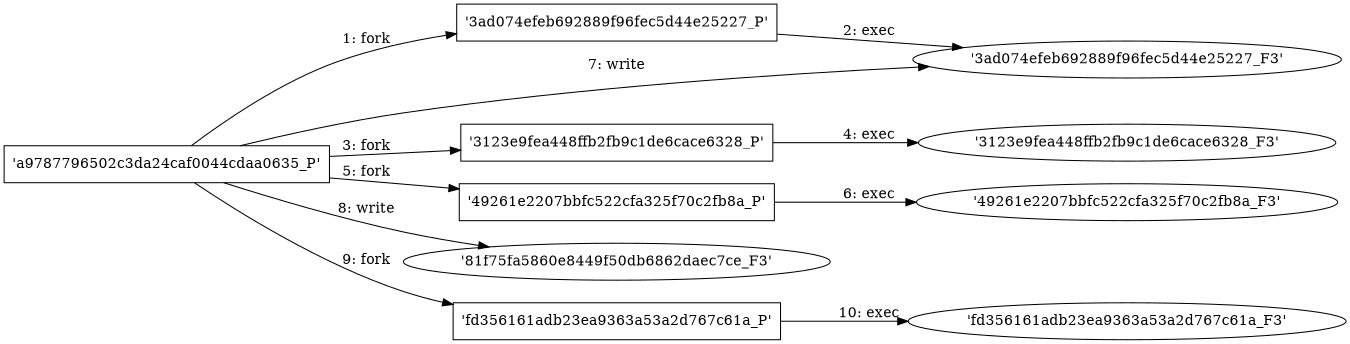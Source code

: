 digraph "D:\Learning\Paper\apt\基于CTI的攻击预警\Dataset\攻击图\ASGfromALLCTI\Vulnerability Spotlight Iceni Argus Buffer Overflows.dot" {
rankdir="LR"
size="9"
fixedsize="false"
splines="true"
nodesep=0.3
ranksep=0
fontsize=10
overlap="scalexy"
engine= "neato"
	"'a9787796502c3da24caf0044cdaa0635_P'" [node_type=Process shape=box]
	"'3ad074efeb692889f96fec5d44e25227_P'" [node_type=Process shape=box]
	"'a9787796502c3da24caf0044cdaa0635_P'" -> "'3ad074efeb692889f96fec5d44e25227_P'" [label="1: fork"]
	"'3ad074efeb692889f96fec5d44e25227_P'" [node_type=Process shape=box]
	"'3ad074efeb692889f96fec5d44e25227_F3'" [node_type=File shape=ellipse]
	"'3ad074efeb692889f96fec5d44e25227_P'" -> "'3ad074efeb692889f96fec5d44e25227_F3'" [label="2: exec"]
	"'a9787796502c3da24caf0044cdaa0635_P'" [node_type=Process shape=box]
	"'3123e9fea448ffb2fb9c1de6cace6328_P'" [node_type=Process shape=box]
	"'a9787796502c3da24caf0044cdaa0635_P'" -> "'3123e9fea448ffb2fb9c1de6cace6328_P'" [label="3: fork"]
	"'3123e9fea448ffb2fb9c1de6cace6328_P'" [node_type=Process shape=box]
	"'3123e9fea448ffb2fb9c1de6cace6328_F3'" [node_type=File shape=ellipse]
	"'3123e9fea448ffb2fb9c1de6cace6328_P'" -> "'3123e9fea448ffb2fb9c1de6cace6328_F3'" [label="4: exec"]
	"'a9787796502c3da24caf0044cdaa0635_P'" [node_type=Process shape=box]
	"'49261e2207bbfc522cfa325f70c2fb8a_P'" [node_type=Process shape=box]
	"'a9787796502c3da24caf0044cdaa0635_P'" -> "'49261e2207bbfc522cfa325f70c2fb8a_P'" [label="5: fork"]
	"'49261e2207bbfc522cfa325f70c2fb8a_P'" [node_type=Process shape=box]
	"'49261e2207bbfc522cfa325f70c2fb8a_F3'" [node_type=File shape=ellipse]
	"'49261e2207bbfc522cfa325f70c2fb8a_P'" -> "'49261e2207bbfc522cfa325f70c2fb8a_F3'" [label="6: exec"]
	"'3ad074efeb692889f96fec5d44e25227_F3'" [node_type=file shape=ellipse]
	"'a9787796502c3da24caf0044cdaa0635_P'" [node_type=Process shape=box]
	"'a9787796502c3da24caf0044cdaa0635_P'" -> "'3ad074efeb692889f96fec5d44e25227_F3'" [label="7: write"]
	"'81f75fa5860e8449f50db6862daec7ce_F3'" [node_type=file shape=ellipse]
	"'a9787796502c3da24caf0044cdaa0635_P'" [node_type=Process shape=box]
	"'a9787796502c3da24caf0044cdaa0635_P'" -> "'81f75fa5860e8449f50db6862daec7ce_F3'" [label="8: write"]
	"'a9787796502c3da24caf0044cdaa0635_P'" [node_type=Process shape=box]
	"'fd356161adb23ea9363a53a2d767c61a_P'" [node_type=Process shape=box]
	"'a9787796502c3da24caf0044cdaa0635_P'" -> "'fd356161adb23ea9363a53a2d767c61a_P'" [label="9: fork"]
	"'fd356161adb23ea9363a53a2d767c61a_P'" [node_type=Process shape=box]
	"'fd356161adb23ea9363a53a2d767c61a_F3'" [node_type=File shape=ellipse]
	"'fd356161adb23ea9363a53a2d767c61a_P'" -> "'fd356161adb23ea9363a53a2d767c61a_F3'" [label="10: exec"]
}
